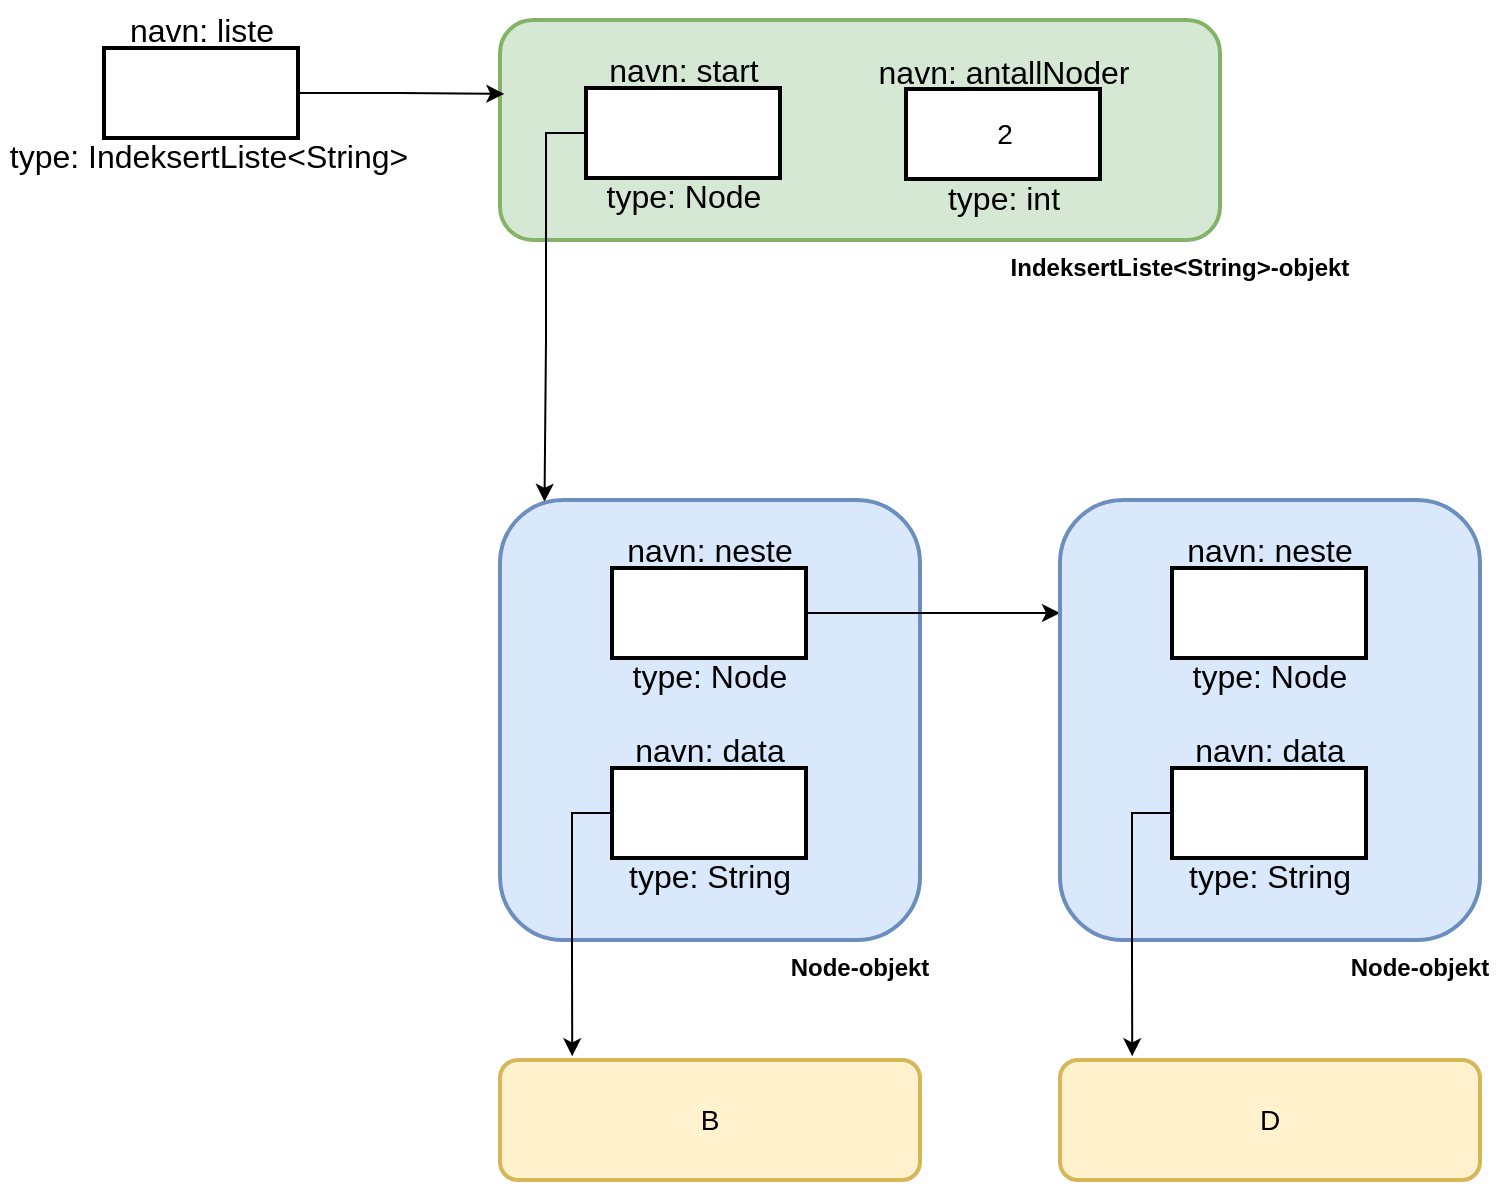 <mxfile version="16.1.2" type="device"><diagram id="FGwCVdRwuWVxDboC7JuE" name="Page-1"><mxGraphModel dx="1296" dy="1018" grid="1" gridSize="10" guides="1" tooltips="1" connect="1" arrows="1" fold="1" page="1" pageScale="1" pageWidth="850" pageHeight="1100" math="0" shadow="0"><root><mxCell id="0"/><mxCell id="1" parent="0"/><mxCell id="_A-5RZIJhPRzylMcQ0HK-4" value="" style="rounded=1;whiteSpace=wrap;html=1;fillColor=#d5e8d4;strokeWidth=2;fontSize=14;strokeColor=#82b366;" vertex="1" parent="1"><mxGeometry x="310" y="60" width="360" height="110" as="geometry"/></mxCell><mxCell id="_A-5RZIJhPRzylMcQ0HK-24" style="edgeStyle=orthogonalEdgeStyle;rounded=0;orthogonalLoop=1;jettySize=auto;html=1;exitX=1;exitY=0.5;exitDx=0;exitDy=0;entryX=0.006;entryY=0.336;entryDx=0;entryDy=0;entryPerimeter=0;fontSize=12;" edge="1" parent="1" source="_A-5RZIJhPRzylMcQ0HK-1" target="_A-5RZIJhPRzylMcQ0HK-4"><mxGeometry relative="1" as="geometry"/></mxCell><mxCell id="_A-5RZIJhPRzylMcQ0HK-1" value="" style="html=1;fontSize=14;strokeWidth=2;fillColor=none;rounded=0;" vertex="1" parent="1"><mxGeometry x="112" y="74" width="97" height="45" as="geometry"/></mxCell><mxCell id="_A-5RZIJhPRzylMcQ0HK-2" value="navn: liste" style="text;html=1;strokeColor=none;fillColor=none;align=center;verticalAlign=middle;whiteSpace=wrap;rounded=0;fontSize=16;" vertex="1" parent="1"><mxGeometry x="89" y="50" width="144" height="30" as="geometry"/></mxCell><mxCell id="_A-5RZIJhPRzylMcQ0HK-3" value="type: IndeksertListe&amp;lt;String&amp;gt;" style="text;html=1;strokeColor=none;fillColor=none;align=center;verticalAlign=middle;whiteSpace=wrap;rounded=0;fontSize=16;" vertex="1" parent="1"><mxGeometry x="60" y="113" width="208.5" height="30" as="geometry"/></mxCell><mxCell id="_A-5RZIJhPRzylMcQ0HK-5" value="IndeksertListe&lt;String&gt;-objekt" style="text;align=center;fontStyle=1;verticalAlign=middle;spacingLeft=3;spacingRight=3;strokeColor=none;rotatable=0;points=[[0,0.5],[1,0.5]];portConstraint=eastwest;dashed=1;fontSize=12;fillColor=none;rounded=1;" vertex="1" parent="1"><mxGeometry x="610" y="170" width="80" height="26" as="geometry"/></mxCell><mxCell id="_A-5RZIJhPRzylMcQ0HK-49" style="edgeStyle=orthogonalEdgeStyle;rounded=0;orthogonalLoop=1;jettySize=auto;html=1;exitX=0;exitY=0.5;exitDx=0;exitDy=0;entryX=0.106;entryY=0.004;entryDx=0;entryDy=0;entryPerimeter=0;fontSize=12;" edge="1" parent="1" source="_A-5RZIJhPRzylMcQ0HK-6" target="_A-5RZIJhPRzylMcQ0HK-27"><mxGeometry relative="1" as="geometry"/></mxCell><mxCell id="_A-5RZIJhPRzylMcQ0HK-6" value="" style="html=1;fontSize=14;strokeWidth=2;rounded=0;" vertex="1" parent="1"><mxGeometry x="353" y="94" width="97" height="45" as="geometry"/></mxCell><mxCell id="_A-5RZIJhPRzylMcQ0HK-7" value="navn: start" style="text;html=1;strokeColor=none;fillColor=none;align=center;verticalAlign=middle;whiteSpace=wrap;rounded=0;fontSize=16;" vertex="1" parent="1"><mxGeometry x="330" y="70" width="144" height="30" as="geometry"/></mxCell><mxCell id="_A-5RZIJhPRzylMcQ0HK-8" value="type: Node" style="text;html=1;strokeColor=none;fillColor=none;align=center;verticalAlign=middle;whiteSpace=wrap;rounded=0;fontSize=16;" vertex="1" parent="1"><mxGeometry x="341.5" y="133" width="120" height="30" as="geometry"/></mxCell><mxCell id="_A-5RZIJhPRzylMcQ0HK-9" value="2" style="html=1;fontSize=14;strokeWidth=2;rounded=0;" vertex="1" parent="1"><mxGeometry x="513" y="94.5" width="97" height="45" as="geometry"/></mxCell><mxCell id="_A-5RZIJhPRzylMcQ0HK-10" value="navn: antallNoder" style="text;html=1;strokeColor=none;fillColor=none;align=center;verticalAlign=middle;whiteSpace=wrap;rounded=0;fontSize=16;" vertex="1" parent="1"><mxGeometry x="490" y="70.5" width="144" height="30" as="geometry"/></mxCell><mxCell id="_A-5RZIJhPRzylMcQ0HK-11" value="type: int" style="text;html=1;strokeColor=none;fillColor=none;align=center;verticalAlign=middle;whiteSpace=wrap;rounded=0;fontSize=16;" vertex="1" parent="1"><mxGeometry x="501.5" y="133.5" width="120" height="30" as="geometry"/></mxCell><mxCell id="_A-5RZIJhPRzylMcQ0HK-27" value="" style="rounded=1;whiteSpace=wrap;html=1;fillColor=#dae8fc;strokeWidth=2;fontSize=14;strokeColor=#6c8ebf;" vertex="1" parent="1"><mxGeometry x="310" y="300" width="210" height="220" as="geometry"/></mxCell><mxCell id="_A-5RZIJhPRzylMcQ0HK-28" value="Node-objekt" style="text;align=center;fontStyle=1;verticalAlign=middle;spacingLeft=3;spacingRight=3;strokeColor=none;rotatable=0;points=[[0,0.5],[1,0.5]];portConstraint=eastwest;dashed=1;fontSize=12;fillColor=none;rounded=1;" vertex="1" parent="1"><mxGeometry x="450" y="520" width="80" height="26" as="geometry"/></mxCell><mxCell id="_A-5RZIJhPRzylMcQ0HK-48" style="edgeStyle=orthogonalEdgeStyle;rounded=0;orthogonalLoop=1;jettySize=auto;html=1;exitX=1;exitY=0.5;exitDx=0;exitDy=0;entryX=0;entryY=0.257;entryDx=0;entryDy=0;fontSize=12;entryPerimeter=0;" edge="1" parent="1" source="_A-5RZIJhPRzylMcQ0HK-29" target="_A-5RZIJhPRzylMcQ0HK-38"><mxGeometry relative="1" as="geometry"/></mxCell><mxCell id="_A-5RZIJhPRzylMcQ0HK-29" value="" style="html=1;fontSize=14;strokeWidth=2;rounded=0;" vertex="1" parent="1"><mxGeometry x="366" y="334" width="97" height="45" as="geometry"/></mxCell><mxCell id="_A-5RZIJhPRzylMcQ0HK-30" value="navn: neste" style="text;html=1;strokeColor=none;fillColor=none;align=center;verticalAlign=middle;whiteSpace=wrap;rounded=0;fontSize=16;" vertex="1" parent="1"><mxGeometry x="343" y="310" width="144" height="30" as="geometry"/></mxCell><mxCell id="_A-5RZIJhPRzylMcQ0HK-31" value="type: Node" style="text;html=1;strokeColor=none;fillColor=none;align=center;verticalAlign=middle;whiteSpace=wrap;rounded=0;fontSize=16;" vertex="1" parent="1"><mxGeometry x="354.5" y="373" width="120" height="30" as="geometry"/></mxCell><mxCell id="_A-5RZIJhPRzylMcQ0HK-32" style="edgeStyle=orthogonalEdgeStyle;rounded=0;orthogonalLoop=1;jettySize=auto;html=1;exitX=0;exitY=0.5;exitDx=0;exitDy=0;entryX=0.172;entryY=-0.031;entryDx=0;entryDy=0;entryPerimeter=0;fontSize=12;" edge="1" parent="1" source="_A-5RZIJhPRzylMcQ0HK-33" target="_A-5RZIJhPRzylMcQ0HK-36"><mxGeometry relative="1" as="geometry"/></mxCell><mxCell id="_A-5RZIJhPRzylMcQ0HK-33" value="" style="html=1;fontSize=14;strokeWidth=2;rounded=0;" vertex="1" parent="1"><mxGeometry x="366" y="434" width="97" height="45" as="geometry"/></mxCell><mxCell id="_A-5RZIJhPRzylMcQ0HK-34" value="navn: data" style="text;html=1;strokeColor=none;fillColor=none;align=center;verticalAlign=middle;whiteSpace=wrap;rounded=0;fontSize=16;" vertex="1" parent="1"><mxGeometry x="343" y="410" width="144" height="30" as="geometry"/></mxCell><mxCell id="_A-5RZIJhPRzylMcQ0HK-35" value="type: String" style="text;html=1;strokeColor=none;fillColor=none;align=center;verticalAlign=middle;whiteSpace=wrap;rounded=0;fontSize=16;" vertex="1" parent="1"><mxGeometry x="354.5" y="473" width="120" height="30" as="geometry"/></mxCell><mxCell id="_A-5RZIJhPRzylMcQ0HK-36" value="B" style="rounded=1;whiteSpace=wrap;html=1;fillColor=#fff2cc;strokeWidth=2;fontSize=14;strokeColor=#d6b656;" vertex="1" parent="1"><mxGeometry x="310" y="580" width="210" height="60" as="geometry"/></mxCell><mxCell id="_A-5RZIJhPRzylMcQ0HK-38" value="" style="rounded=1;whiteSpace=wrap;html=1;fillColor=#dae8fc;strokeWidth=2;fontSize=14;strokeColor=#6c8ebf;" vertex="1" parent="1"><mxGeometry x="590" y="300" width="210" height="220" as="geometry"/></mxCell><mxCell id="_A-5RZIJhPRzylMcQ0HK-39" value="Node-objekt" style="text;align=center;fontStyle=1;verticalAlign=middle;spacingLeft=3;spacingRight=3;strokeColor=none;rotatable=0;points=[[0,0.5],[1,0.5]];portConstraint=eastwest;dashed=1;fontSize=12;fillColor=none;rounded=1;" vertex="1" parent="1"><mxGeometry x="730" y="520" width="80" height="26" as="geometry"/></mxCell><mxCell id="_A-5RZIJhPRzylMcQ0HK-40" value="" style="html=1;fontSize=14;strokeWidth=2;rounded=0;" vertex="1" parent="1"><mxGeometry x="646" y="334" width="97" height="45" as="geometry"/></mxCell><mxCell id="_A-5RZIJhPRzylMcQ0HK-41" value="navn: neste" style="text;html=1;strokeColor=none;fillColor=none;align=center;verticalAlign=middle;whiteSpace=wrap;rounded=0;fontSize=16;" vertex="1" parent="1"><mxGeometry x="623" y="310" width="144" height="30" as="geometry"/></mxCell><mxCell id="_A-5RZIJhPRzylMcQ0HK-42" value="type: Node" style="text;html=1;strokeColor=none;fillColor=none;align=center;verticalAlign=middle;whiteSpace=wrap;rounded=0;fontSize=16;" vertex="1" parent="1"><mxGeometry x="634.5" y="373" width="120" height="30" as="geometry"/></mxCell><mxCell id="_A-5RZIJhPRzylMcQ0HK-43" style="edgeStyle=orthogonalEdgeStyle;rounded=0;orthogonalLoop=1;jettySize=auto;html=1;exitX=0;exitY=0.5;exitDx=0;exitDy=0;entryX=0.172;entryY=-0.031;entryDx=0;entryDy=0;entryPerimeter=0;fontSize=12;" edge="1" parent="1" source="_A-5RZIJhPRzylMcQ0HK-44" target="_A-5RZIJhPRzylMcQ0HK-47"><mxGeometry relative="1" as="geometry"/></mxCell><mxCell id="_A-5RZIJhPRzylMcQ0HK-44" value="" style="html=1;fontSize=14;strokeWidth=2;rounded=0;" vertex="1" parent="1"><mxGeometry x="646" y="434" width="97" height="45" as="geometry"/></mxCell><mxCell id="_A-5RZIJhPRzylMcQ0HK-45" value="navn: data" style="text;html=1;strokeColor=none;fillColor=none;align=center;verticalAlign=middle;whiteSpace=wrap;rounded=0;fontSize=16;" vertex="1" parent="1"><mxGeometry x="623" y="410" width="144" height="30" as="geometry"/></mxCell><mxCell id="_A-5RZIJhPRzylMcQ0HK-46" value="type: String" style="text;html=1;strokeColor=none;fillColor=none;align=center;verticalAlign=middle;whiteSpace=wrap;rounded=0;fontSize=16;" vertex="1" parent="1"><mxGeometry x="634.5" y="473" width="120" height="30" as="geometry"/></mxCell><mxCell id="_A-5RZIJhPRzylMcQ0HK-47" value="D" style="rounded=1;whiteSpace=wrap;html=1;fillColor=#fff2cc;strokeWidth=2;fontSize=14;strokeColor=#d6b656;" vertex="1" parent="1"><mxGeometry x="590" y="580" width="210" height="60" as="geometry"/></mxCell></root></mxGraphModel></diagram></mxfile>